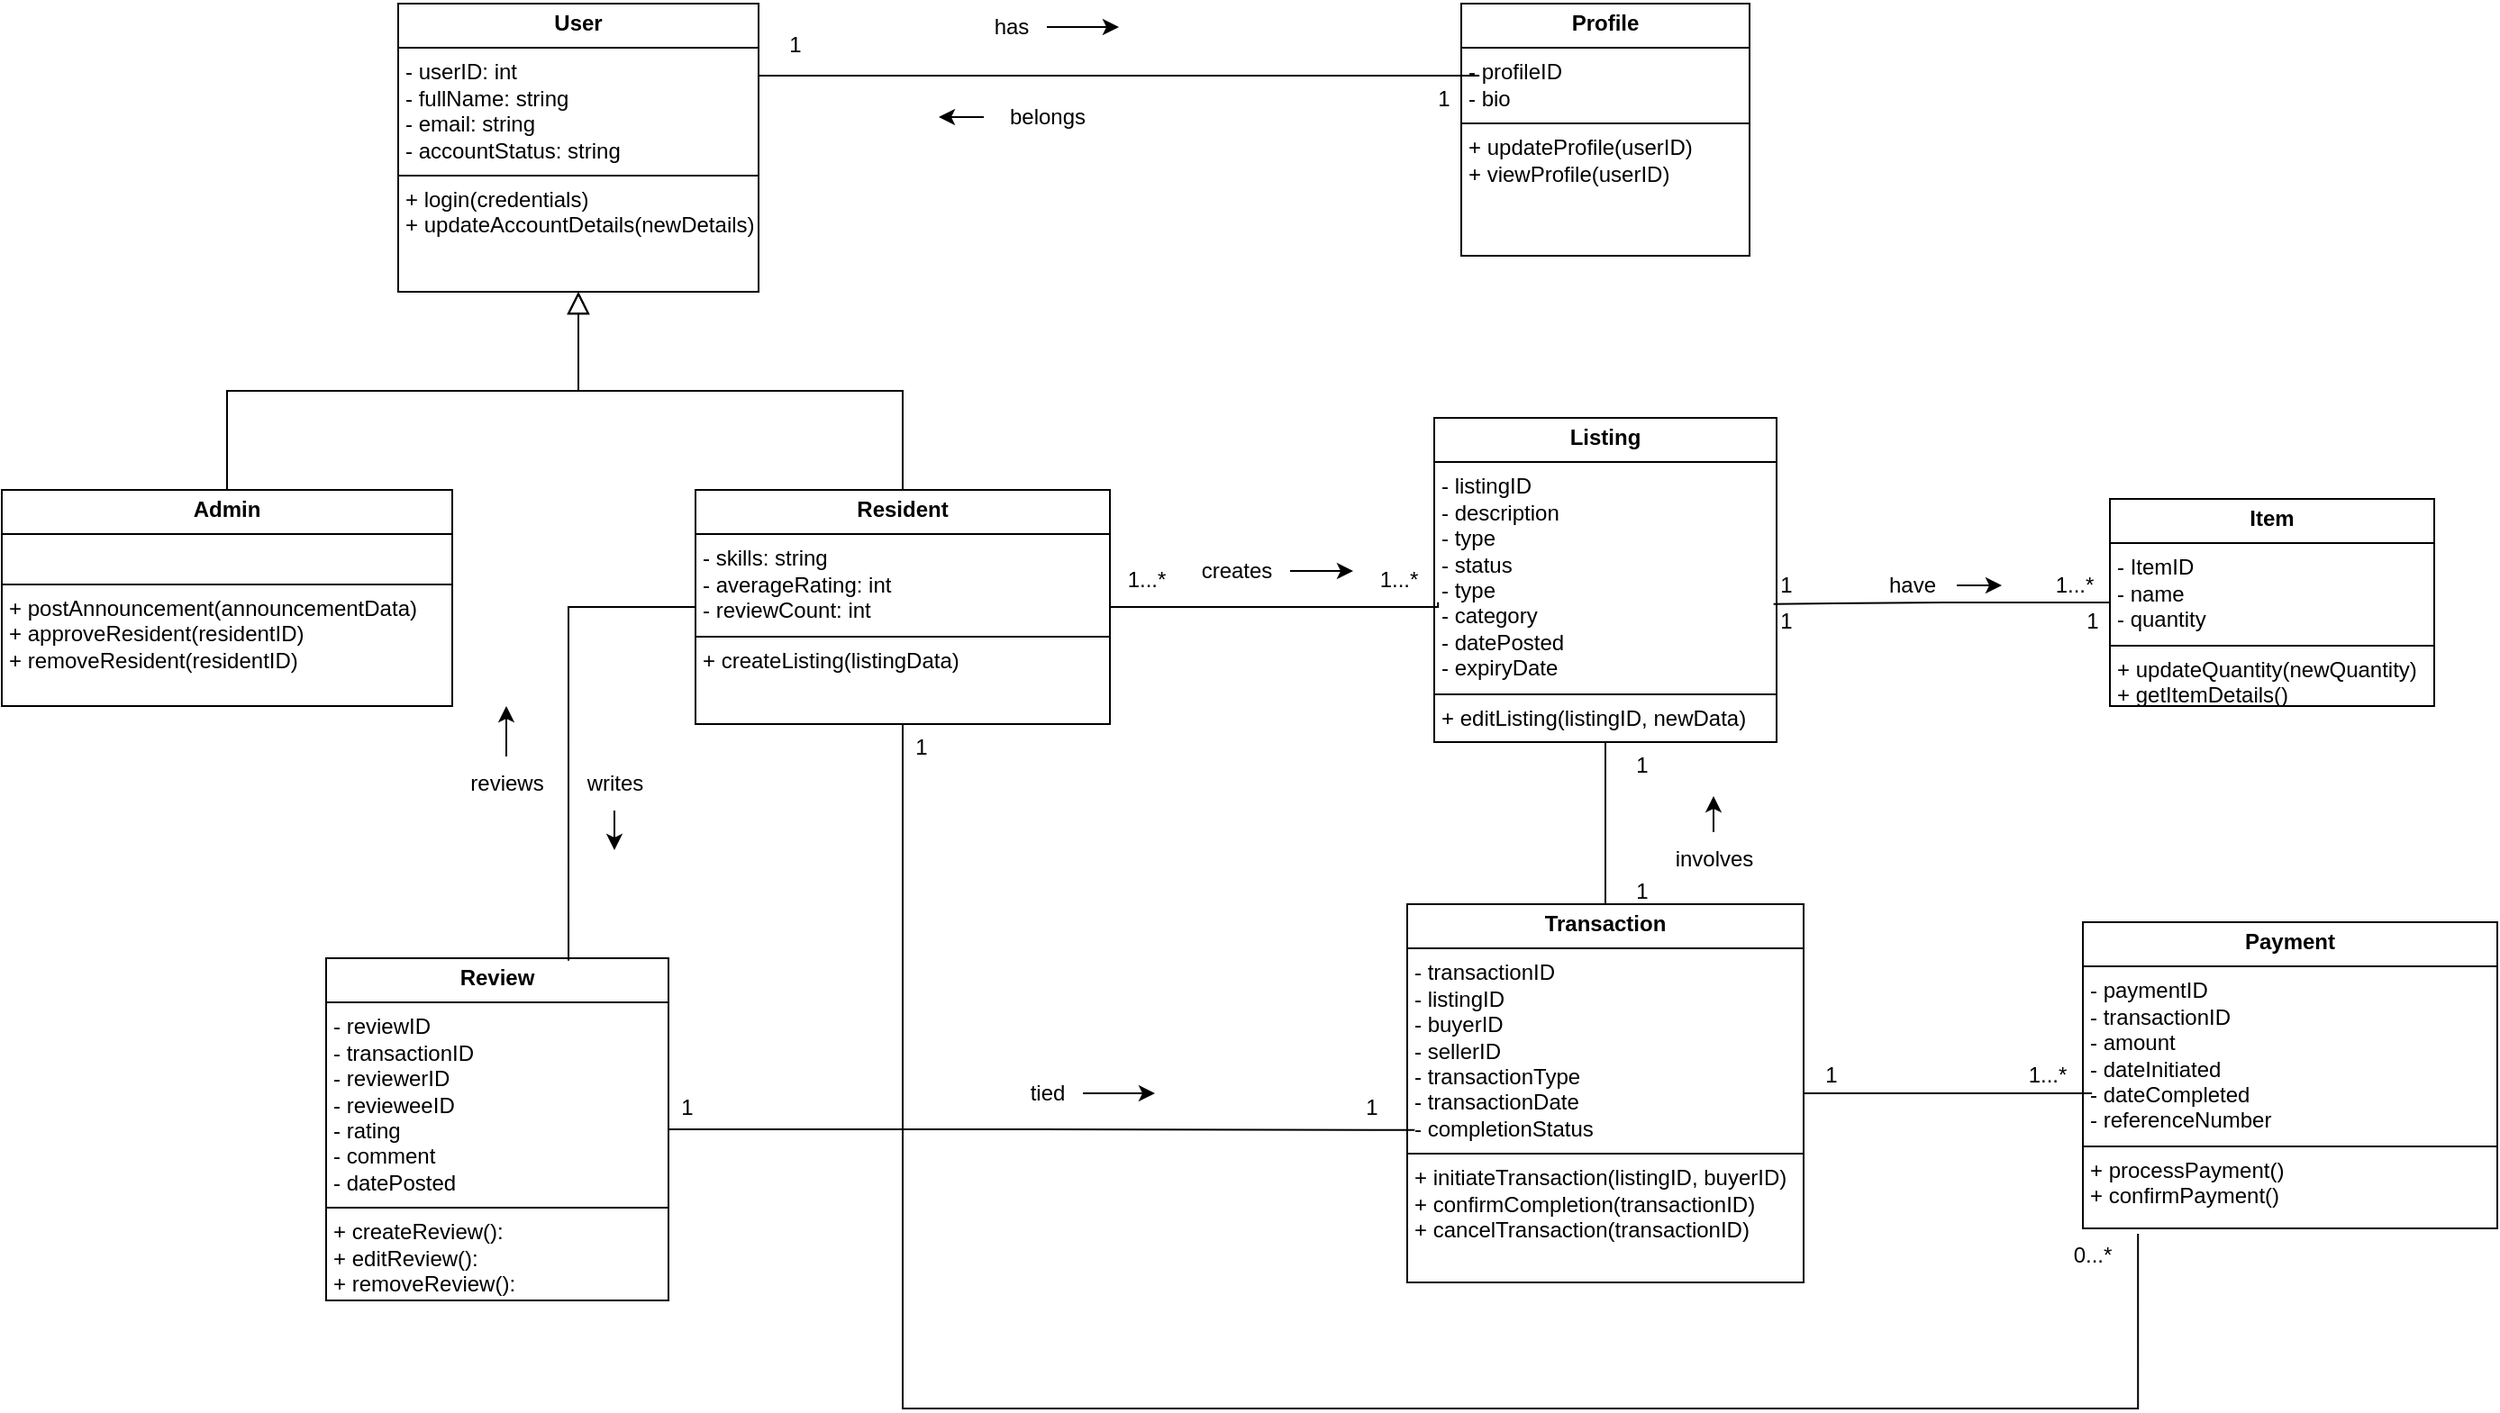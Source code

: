 <mxfile version="28.1.0">
  <diagram name="Page-1" id="MrPPxbSwM024YtDuKW-O">
    <mxGraphModel dx="3399" dy="1163" grid="1" gridSize="10" guides="1" tooltips="1" connect="1" arrows="1" fold="1" page="1" pageScale="1" pageWidth="850" pageHeight="1100" math="0" shadow="0">
      <root>
        <mxCell id="0" />
        <mxCell id="1" parent="0" />
        <mxCell id="lYi7P_-lSk1RdSf29L5r-41" value="&lt;p style=&quot;margin:0px;margin-top:4px;text-align:center;&quot;&gt;&lt;b&gt;User&lt;/b&gt;&lt;/p&gt;&lt;hr size=&quot;1&quot; style=&quot;border-style:solid;&quot;&gt;&lt;p style=&quot;margin:0px;margin-left:4px;&quot;&gt;- userID: int&lt;/p&gt;&lt;p style=&quot;margin:0px;margin-left:4px;&quot;&gt;- fullName: string&lt;/p&gt;&lt;p style=&quot;margin:0px;margin-left:4px;&quot;&gt;- email: string&lt;/p&gt;&lt;p style=&quot;margin:0px;margin-left:4px;&quot;&gt;- accountStatus: string&lt;/p&gt;&lt;hr size=&quot;1&quot; style=&quot;border-style:solid;&quot;&gt;&lt;p style=&quot;margin:0px;margin-left:4px;&quot;&gt;+ login(credentials)&lt;/p&gt;&lt;p style=&quot;margin:0px;margin-left:4px;&quot;&gt;+ updateAccountDetails(newDetails)&lt;/p&gt;&lt;p style=&quot;margin:0px;margin-left:4px;&quot;&gt;&lt;br&gt;&lt;/p&gt;" style="verticalAlign=top;align=left;overflow=fill;html=1;whiteSpace=wrap;" parent="1" vertex="1">
          <mxGeometry x="110" y="170" width="200" height="160" as="geometry" />
        </mxCell>
        <mxCell id="lYi7P_-lSk1RdSf29L5r-52" style="edgeStyle=orthogonalEdgeStyle;rounded=0;orthogonalLoop=1;jettySize=auto;html=1;entryX=0.5;entryY=1;entryDx=0;entryDy=0;endSize=10;endArrow=block;endFill=0;" parent="1" source="lYi7P_-lSk1RdSf29L5r-42" target="lYi7P_-lSk1RdSf29L5r-41" edge="1">
          <mxGeometry relative="1" as="geometry" />
        </mxCell>
        <mxCell id="lYi7P_-lSk1RdSf29L5r-42" value="&lt;p style=&quot;margin:0px;margin-top:4px;text-align:center;&quot;&gt;&lt;b&gt;Admin&lt;/b&gt;&lt;/p&gt;&lt;hr size=&quot;1&quot; style=&quot;border-style:solid;&quot;&gt;&lt;p style=&quot;margin:0px;margin-left:4px;&quot;&gt;&lt;br&gt;&lt;/p&gt;&lt;hr size=&quot;1&quot; style=&quot;border-style:solid;&quot;&gt;&lt;p style=&quot;margin:0px;margin-left:4px;&quot;&gt;+ postAnnouncement(announcementData)&lt;/p&gt;&lt;p style=&quot;margin:0px;margin-left:4px;&quot;&gt;+ approveResident(residentID)&lt;/p&gt;&lt;p style=&quot;margin:0px;margin-left:4px;&quot;&gt;+ removeResident(residentID)&lt;/p&gt;" style="verticalAlign=top;align=left;overflow=fill;html=1;whiteSpace=wrap;" parent="1" vertex="1">
          <mxGeometry x="-110" y="440" width="250" height="120" as="geometry" />
        </mxCell>
        <mxCell id="lYi7P_-lSk1RdSf29L5r-50" style="edgeStyle=orthogonalEdgeStyle;rounded=0;orthogonalLoop=1;jettySize=auto;html=1;entryX=0.5;entryY=1;entryDx=0;entryDy=0;endSize=10;endArrow=block;endFill=0;" parent="1" source="lYi7P_-lSk1RdSf29L5r-43" target="lYi7P_-lSk1RdSf29L5r-41" edge="1">
          <mxGeometry relative="1" as="geometry" />
        </mxCell>
        <mxCell id="lYi7P_-lSk1RdSf29L5r-43" value="&lt;p style=&quot;margin:0px;margin-top:4px;text-align:center;&quot;&gt;&lt;b&gt;Resident&lt;/b&gt;&lt;/p&gt;&lt;hr size=&quot;1&quot; style=&quot;border-style:solid;&quot;&gt;&lt;p style=&quot;margin:0px;margin-left:4px;&quot;&gt;- skills: string&lt;/p&gt;&lt;p style=&quot;margin:0px;margin-left:4px;&quot;&gt;- averageRating: int&lt;/p&gt;&lt;p style=&quot;margin:0px;margin-left:4px;&quot;&gt;- reviewCount: int&lt;/p&gt;&lt;hr size=&quot;1&quot; style=&quot;border-style:solid;&quot;&gt;&lt;p style=&quot;margin:0px;margin-left:4px;&quot;&gt;+ createListing(listingData)&lt;/p&gt;&lt;p style=&quot;margin:0px;margin-left:4px;&quot;&gt;&lt;br&gt;&lt;/p&gt;" style="verticalAlign=top;align=left;overflow=fill;html=1;whiteSpace=wrap;" parent="1" vertex="1">
          <mxGeometry x="275" y="440" width="230" height="130" as="geometry" />
        </mxCell>
        <mxCell id="lYi7P_-lSk1RdSf29L5r-44" value="&lt;p style=&quot;margin:0px;margin-top:4px;text-align:center;&quot;&gt;&lt;b&gt;Profile&lt;/b&gt;&lt;/p&gt;&lt;hr size=&quot;1&quot; style=&quot;border-style:solid;&quot;&gt;&lt;p style=&quot;margin:0px;margin-left:4px;&quot;&gt;- profileID&lt;/p&gt;&lt;p style=&quot;margin:0px;margin-left:4px;&quot;&gt;- bio&lt;/p&gt;&lt;hr size=&quot;1&quot; style=&quot;border-style:solid;&quot;&gt;&lt;p style=&quot;margin:0px;margin-left:4px;&quot;&gt;+ updateProfile(userID)&lt;/p&gt;&lt;p style=&quot;margin:0px;margin-left:4px;&quot;&gt;+ viewProfile(userID)&lt;/p&gt;" style="verticalAlign=top;align=left;overflow=fill;html=1;whiteSpace=wrap;" parent="1" vertex="1">
          <mxGeometry x="700" y="170" width="160" height="140" as="geometry" />
        </mxCell>
        <mxCell id="lYi7P_-lSk1RdSf29L5r-45" value="&lt;p style=&quot;margin:0px;margin-top:4px;text-align:center;&quot;&gt;&lt;b&gt;Listing&lt;/b&gt;&lt;/p&gt;&lt;hr size=&quot;1&quot; style=&quot;border-style:solid;&quot;&gt;&lt;p style=&quot;margin:0px;margin-left:4px;&quot;&gt;- listingID&lt;/p&gt;&lt;p style=&quot;margin:0px;margin-left:4px;&quot;&gt;- description&lt;/p&gt;&lt;p style=&quot;margin:0px;margin-left:4px;&quot;&gt;- type&lt;/p&gt;&lt;p style=&quot;margin:0px;margin-left:4px;&quot;&gt;- status&lt;/p&gt;&lt;p style=&quot;margin:0px;margin-left:4px;&quot;&gt;- type&lt;/p&gt;&lt;p style=&quot;margin:0px;margin-left:4px;&quot;&gt;- category&lt;/p&gt;&lt;p style=&quot;margin:0px;margin-left:4px;&quot;&gt;- datePosted&amp;nbsp;&lt;/p&gt;&lt;p style=&quot;margin:0px;margin-left:4px;&quot;&gt;- expiryDate&lt;/p&gt;&lt;hr size=&quot;1&quot; style=&quot;border-style:solid;&quot;&gt;&lt;p style=&quot;margin:0px;margin-left:4px;&quot;&gt;+ editListing(listingID, newData)&lt;/p&gt;" style="verticalAlign=top;align=left;overflow=fill;html=1;whiteSpace=wrap;" parent="1" vertex="1">
          <mxGeometry x="685" y="400" width="190" height="180" as="geometry" />
        </mxCell>
        <mxCell id="lYi7P_-lSk1RdSf29L5r-55" style="edgeStyle=orthogonalEdgeStyle;rounded=0;orthogonalLoop=1;jettySize=auto;html=1;endArrow=none;endFill=0;" parent="1" source="lYi7P_-lSk1RdSf29L5r-46" target="lYi7P_-lSk1RdSf29L5r-45" edge="1">
          <mxGeometry relative="1" as="geometry" />
        </mxCell>
        <mxCell id="lYi7P_-lSk1RdSf29L5r-46" value="&lt;p style=&quot;margin:0px;margin-top:4px;text-align:center;&quot;&gt;&lt;b&gt;Transaction&lt;/b&gt;&lt;/p&gt;&lt;hr size=&quot;1&quot; style=&quot;border-style:solid;&quot;&gt;&lt;p style=&quot;margin:0px;margin-left:4px;&quot;&gt;- transactionID&lt;/p&gt;&lt;p style=&quot;margin:0px;margin-left:4px;&quot;&gt;- listingID&lt;/p&gt;&lt;p style=&quot;margin:0px;margin-left:4px;&quot;&gt;- buyerID&lt;/p&gt;&lt;p style=&quot;margin:0px;margin-left:4px;&quot;&gt;- sellerID&lt;/p&gt;&lt;p style=&quot;margin:0px;margin-left:4px;&quot;&gt;- transactionType&lt;/p&gt;&lt;p style=&quot;margin:0px;margin-left:4px;&quot;&gt;- transactionDate&lt;/p&gt;&lt;p style=&quot;margin:0px;margin-left:4px;&quot;&gt;- completionStatus&lt;/p&gt;&lt;hr size=&quot;1&quot; style=&quot;border-style:solid;&quot;&gt;&lt;p style=&quot;margin:0px;margin-left:4px;&quot;&gt;+ initiateTransaction(listingID, buyerID)&lt;/p&gt;&lt;p style=&quot;margin:0px;margin-left:4px;&quot;&gt;+ confirmCompletion(transactionID)&lt;/p&gt;&lt;p style=&quot;margin:0px;margin-left:4px;&quot;&gt;+ cancelTransaction(transactionID)&lt;/p&gt;" style="verticalAlign=top;align=left;overflow=fill;html=1;whiteSpace=wrap;" parent="1" vertex="1">
          <mxGeometry x="670" y="670" width="220" height="210" as="geometry" />
        </mxCell>
        <mxCell id="lYi7P_-lSk1RdSf29L5r-47" value="&lt;p style=&quot;margin:0px;margin-top:4px;text-align:center;&quot;&gt;&lt;b&gt;Review&lt;/b&gt;&lt;/p&gt;&lt;hr size=&quot;1&quot; style=&quot;border-style:solid;&quot;&gt;&lt;p style=&quot;margin:0px;margin-left:4px;&quot;&gt;- reviewID&lt;/p&gt;&lt;p style=&quot;margin:0px;margin-left:4px;&quot;&gt;- transactionID&lt;/p&gt;&lt;p style=&quot;margin:0px;margin-left:4px;&quot;&gt;- reviewerID&lt;/p&gt;&lt;p style=&quot;margin:0px;margin-left:4px;&quot;&gt;- revieweeID&lt;/p&gt;&lt;p style=&quot;margin:0px;margin-left:4px;&quot;&gt;- rating&lt;/p&gt;&lt;p style=&quot;margin:0px;margin-left:4px;&quot;&gt;- comment&lt;/p&gt;&lt;p style=&quot;margin:0px;margin-left:4px;&quot;&gt;- datePosted&lt;/p&gt;&lt;hr size=&quot;1&quot; style=&quot;border-style:solid;&quot;&gt;&lt;p style=&quot;margin:0px;margin-left:4px;&quot;&gt;+ createReview():&lt;/p&gt;&lt;p style=&quot;margin:0px;margin-left:4px;&quot;&gt;+ editReview():&lt;/p&gt;&lt;p style=&quot;margin:0px;margin-left:4px;&quot;&gt;+ removeReview():&lt;/p&gt;" style="verticalAlign=top;align=left;overflow=fill;html=1;whiteSpace=wrap;" parent="1" vertex="1">
          <mxGeometry x="70" y="700" width="190" height="190" as="geometry" />
        </mxCell>
        <mxCell id="lYi7P_-lSk1RdSf29L5r-49" value="&lt;p style=&quot;margin:0px;margin-top:4px;text-align:center;&quot;&gt;&lt;b&gt;Payment&lt;/b&gt;&lt;/p&gt;&lt;hr size=&quot;1&quot; style=&quot;border-style:solid;&quot;&gt;&lt;p style=&quot;margin:0px;margin-left:4px;&quot;&gt;- paymentID&lt;/p&gt;&lt;p style=&quot;margin:0px;margin-left:4px;&quot;&gt;- transactionID&lt;/p&gt;&lt;p style=&quot;margin:0px;margin-left:4px;&quot;&gt;- amount&lt;/p&gt;&lt;p style=&quot;margin:0px;margin-left:4px;&quot;&gt;- dateInitiated&lt;/p&gt;&lt;p style=&quot;margin:0px;margin-left:4px;&quot;&gt;- dateCompleted&lt;/p&gt;&lt;p style=&quot;margin:0px;margin-left:4px;&quot;&gt;- referenceNumber&lt;/p&gt;&lt;hr size=&quot;1&quot; style=&quot;border-style:solid;&quot;&gt;&lt;p style=&quot;margin:0px;margin-left:4px;&quot;&gt;+ processPayment()&lt;/p&gt;&lt;p style=&quot;margin:0px;margin-left:4px;&quot;&gt;+ confirmPayment()&lt;/p&gt;" style="verticalAlign=top;align=left;overflow=fill;html=1;whiteSpace=wrap;" parent="1" vertex="1">
          <mxGeometry x="1045" y="680" width="230" height="170" as="geometry" />
        </mxCell>
        <mxCell id="lYi7P_-lSk1RdSf29L5r-53" style="edgeStyle=orthogonalEdgeStyle;rounded=0;orthogonalLoop=1;jettySize=auto;html=1;exitX=1;exitY=0.25;exitDx=0;exitDy=0;entryX=0.063;entryY=0.286;entryDx=0;entryDy=0;entryPerimeter=0;endArrow=none;endFill=0;" parent="1" source="lYi7P_-lSk1RdSf29L5r-41" target="lYi7P_-lSk1RdSf29L5r-44" edge="1">
          <mxGeometry relative="1" as="geometry" />
        </mxCell>
        <mxCell id="lYi7P_-lSk1RdSf29L5r-57" style="edgeStyle=orthogonalEdgeStyle;rounded=0;orthogonalLoop=1;jettySize=auto;html=1;entryX=0.022;entryY=0.559;entryDx=0;entryDy=0;entryPerimeter=0;endArrow=none;endFill=0;" parent="1" source="lYi7P_-lSk1RdSf29L5r-46" target="lYi7P_-lSk1RdSf29L5r-49" edge="1">
          <mxGeometry relative="1" as="geometry" />
        </mxCell>
        <mxCell id="OeGCY2YGzfDxdRpGvhzc-1" value="1" style="text;html=1;align=center;verticalAlign=middle;resizable=0;points=[];autosize=1;strokeColor=none;fillColor=none;" vertex="1" parent="1">
          <mxGeometry x="315" y="178" width="30" height="30" as="geometry" />
        </mxCell>
        <mxCell id="OeGCY2YGzfDxdRpGvhzc-2" value="1" style="text;html=1;align=center;verticalAlign=middle;resizable=0;points=[];autosize=1;strokeColor=none;fillColor=none;" vertex="1" parent="1">
          <mxGeometry x="675" y="208" width="30" height="30" as="geometry" />
        </mxCell>
        <mxCell id="OeGCY2YGzfDxdRpGvhzc-4" style="edgeStyle=orthogonalEdgeStyle;rounded=0;orthogonalLoop=1;jettySize=auto;html=1;" edge="1" parent="1" source="OeGCY2YGzfDxdRpGvhzc-3">
          <mxGeometry relative="1" as="geometry">
            <mxPoint x="510" y="183" as="targetPoint" />
          </mxGeometry>
        </mxCell>
        <mxCell id="OeGCY2YGzfDxdRpGvhzc-3" value="has" style="text;html=1;align=center;verticalAlign=middle;resizable=0;points=[];autosize=1;strokeColor=none;fillColor=none;" vertex="1" parent="1">
          <mxGeometry x="430" y="168" width="40" height="30" as="geometry" />
        </mxCell>
        <mxCell id="OeGCY2YGzfDxdRpGvhzc-6" style="edgeStyle=orthogonalEdgeStyle;rounded=0;orthogonalLoop=1;jettySize=auto;html=1;" edge="1" parent="1" source="OeGCY2YGzfDxdRpGvhzc-5">
          <mxGeometry relative="1" as="geometry">
            <mxPoint x="410" y="233" as="targetPoint" />
          </mxGeometry>
        </mxCell>
        <mxCell id="OeGCY2YGzfDxdRpGvhzc-5" value="belongs" style="text;html=1;align=center;verticalAlign=middle;resizable=0;points=[];autosize=1;strokeColor=none;fillColor=none;" vertex="1" parent="1">
          <mxGeometry x="435" y="218" width="70" height="30" as="geometry" />
        </mxCell>
        <mxCell id="OeGCY2YGzfDxdRpGvhzc-8" style="edgeStyle=orthogonalEdgeStyle;rounded=0;orthogonalLoop=1;jettySize=auto;html=1;entryX=0.011;entryY=0.569;entryDx=0;entryDy=0;entryPerimeter=0;endArrow=none;endFill=0;" edge="1" parent="1" source="lYi7P_-lSk1RdSf29L5r-43" target="lYi7P_-lSk1RdSf29L5r-45">
          <mxGeometry relative="1" as="geometry">
            <Array as="points">
              <mxPoint x="687" y="505" />
            </Array>
          </mxGeometry>
        </mxCell>
        <mxCell id="OeGCY2YGzfDxdRpGvhzc-9" value="1...*" style="text;html=1;align=center;verticalAlign=middle;resizable=0;points=[];autosize=1;strokeColor=none;fillColor=none;" vertex="1" parent="1">
          <mxGeometry x="505" y="475" width="40" height="30" as="geometry" />
        </mxCell>
        <mxCell id="OeGCY2YGzfDxdRpGvhzc-10" value="1...*" style="text;html=1;align=center;verticalAlign=middle;resizable=0;points=[];autosize=1;strokeColor=none;fillColor=none;" vertex="1" parent="1">
          <mxGeometry x="645" y="475" width="40" height="30" as="geometry" />
        </mxCell>
        <mxCell id="OeGCY2YGzfDxdRpGvhzc-12" style="edgeStyle=orthogonalEdgeStyle;rounded=0;orthogonalLoop=1;jettySize=auto;html=1;" edge="1" parent="1" source="OeGCY2YGzfDxdRpGvhzc-11">
          <mxGeometry relative="1" as="geometry">
            <mxPoint x="640" y="485" as="targetPoint" />
          </mxGeometry>
        </mxCell>
        <mxCell id="OeGCY2YGzfDxdRpGvhzc-11" value="creates" style="text;html=1;align=center;verticalAlign=middle;resizable=0;points=[];autosize=1;strokeColor=none;fillColor=none;" vertex="1" parent="1">
          <mxGeometry x="545" y="470" width="60" height="30" as="geometry" />
        </mxCell>
        <mxCell id="OeGCY2YGzfDxdRpGvhzc-13" value="1" style="text;html=1;align=center;verticalAlign=middle;resizable=0;points=[];autosize=1;strokeColor=none;fillColor=none;" vertex="1" parent="1">
          <mxGeometry x="785" y="578" width="30" height="30" as="geometry" />
        </mxCell>
        <mxCell id="OeGCY2YGzfDxdRpGvhzc-14" value="1" style="text;html=1;align=center;verticalAlign=middle;resizable=0;points=[];autosize=1;strokeColor=none;fillColor=none;" vertex="1" parent="1">
          <mxGeometry x="785" y="648" width="30" height="30" as="geometry" />
        </mxCell>
        <mxCell id="OeGCY2YGzfDxdRpGvhzc-16" style="edgeStyle=orthogonalEdgeStyle;rounded=0;orthogonalLoop=1;jettySize=auto;html=1;" edge="1" parent="1" source="OeGCY2YGzfDxdRpGvhzc-15">
          <mxGeometry relative="1" as="geometry">
            <mxPoint x="840" y="610.0" as="targetPoint" />
          </mxGeometry>
        </mxCell>
        <mxCell id="OeGCY2YGzfDxdRpGvhzc-15" value="involves" style="text;html=1;align=center;verticalAlign=middle;resizable=0;points=[];autosize=1;strokeColor=none;fillColor=none;" vertex="1" parent="1">
          <mxGeometry x="805" y="630" width="70" height="30" as="geometry" />
        </mxCell>
        <mxCell id="OeGCY2YGzfDxdRpGvhzc-17" value="1" style="text;html=1;align=center;verticalAlign=middle;resizable=0;points=[];autosize=1;strokeColor=none;fillColor=none;" vertex="1" parent="1">
          <mxGeometry x="890" y="750" width="30" height="30" as="geometry" />
        </mxCell>
        <mxCell id="OeGCY2YGzfDxdRpGvhzc-18" value="1...*" style="text;html=1;align=center;verticalAlign=middle;resizable=0;points=[];autosize=1;strokeColor=none;fillColor=none;" vertex="1" parent="1">
          <mxGeometry x="1005" y="750" width="40" height="30" as="geometry" />
        </mxCell>
        <mxCell id="OeGCY2YGzfDxdRpGvhzc-19" style="edgeStyle=orthogonalEdgeStyle;rounded=0;orthogonalLoop=1;jettySize=auto;html=1;entryX=0.019;entryY=0.597;entryDx=0;entryDy=0;entryPerimeter=0;endArrow=none;endFill=0;" edge="1" parent="1" source="lYi7P_-lSk1RdSf29L5r-47" target="lYi7P_-lSk1RdSf29L5r-46">
          <mxGeometry relative="1" as="geometry" />
        </mxCell>
        <mxCell id="OeGCY2YGzfDxdRpGvhzc-20" value="1" style="text;html=1;align=center;verticalAlign=middle;resizable=0;points=[];autosize=1;strokeColor=none;fillColor=none;" vertex="1" parent="1">
          <mxGeometry x="255" y="768" width="30" height="30" as="geometry" />
        </mxCell>
        <mxCell id="OeGCY2YGzfDxdRpGvhzc-21" value="1" style="text;html=1;align=center;verticalAlign=middle;resizable=0;points=[];autosize=1;strokeColor=none;fillColor=none;" vertex="1" parent="1">
          <mxGeometry x="635" y="768" width="30" height="30" as="geometry" />
        </mxCell>
        <mxCell id="OeGCY2YGzfDxdRpGvhzc-22" style="edgeStyle=orthogonalEdgeStyle;rounded=0;orthogonalLoop=1;jettySize=auto;html=1;entryX=0.133;entryY=1.018;entryDx=0;entryDy=0;entryPerimeter=0;exitX=0.5;exitY=1;exitDx=0;exitDy=0;endArrow=none;endFill=0;" edge="1" parent="1" source="lYi7P_-lSk1RdSf29L5r-43" target="lYi7P_-lSk1RdSf29L5r-49">
          <mxGeometry relative="1" as="geometry">
            <Array as="points">
              <mxPoint x="390" y="950" />
              <mxPoint x="1076" y="950" />
            </Array>
          </mxGeometry>
        </mxCell>
        <mxCell id="OeGCY2YGzfDxdRpGvhzc-23" value="1" style="text;html=1;align=center;verticalAlign=middle;resizable=0;points=[];autosize=1;strokeColor=none;fillColor=none;" vertex="1" parent="1">
          <mxGeometry x="385" y="568" width="30" height="30" as="geometry" />
        </mxCell>
        <mxCell id="OeGCY2YGzfDxdRpGvhzc-25" style="edgeStyle=orthogonalEdgeStyle;rounded=0;orthogonalLoop=1;jettySize=auto;html=1;" edge="1" parent="1" source="OeGCY2YGzfDxdRpGvhzc-24">
          <mxGeometry relative="1" as="geometry">
            <mxPoint x="530" y="775" as="targetPoint" />
          </mxGeometry>
        </mxCell>
        <mxCell id="OeGCY2YGzfDxdRpGvhzc-24" value="tied" style="text;html=1;align=center;verticalAlign=middle;resizable=0;points=[];autosize=1;strokeColor=none;fillColor=none;" vertex="1" parent="1">
          <mxGeometry x="450" y="760" width="40" height="30" as="geometry" />
        </mxCell>
        <mxCell id="OeGCY2YGzfDxdRpGvhzc-26" value="0...*" style="text;html=1;align=center;verticalAlign=middle;resizable=0;points=[];autosize=1;strokeColor=none;fillColor=none;" vertex="1" parent="1">
          <mxGeometry x="1030" y="850" width="40" height="30" as="geometry" />
        </mxCell>
        <mxCell id="OeGCY2YGzfDxdRpGvhzc-27" style="edgeStyle=orthogonalEdgeStyle;rounded=0;orthogonalLoop=1;jettySize=auto;html=1;entryX=0.708;entryY=0.007;entryDx=0;entryDy=0;entryPerimeter=0;endArrow=none;endFill=0;" edge="1" parent="1" source="lYi7P_-lSk1RdSf29L5r-43" target="lYi7P_-lSk1RdSf29L5r-47">
          <mxGeometry relative="1" as="geometry" />
        </mxCell>
        <mxCell id="OeGCY2YGzfDxdRpGvhzc-29" style="edgeStyle=orthogonalEdgeStyle;rounded=0;orthogonalLoop=1;jettySize=auto;html=1;" edge="1" parent="1" source="OeGCY2YGzfDxdRpGvhzc-28">
          <mxGeometry relative="1" as="geometry">
            <mxPoint x="230.0" y="640" as="targetPoint" />
          </mxGeometry>
        </mxCell>
        <mxCell id="OeGCY2YGzfDxdRpGvhzc-28" value="writes" style="text;html=1;align=center;verticalAlign=middle;resizable=0;points=[];autosize=1;strokeColor=none;fillColor=none;" vertex="1" parent="1">
          <mxGeometry x="205" y="588" width="50" height="30" as="geometry" />
        </mxCell>
        <mxCell id="OeGCY2YGzfDxdRpGvhzc-31" style="edgeStyle=orthogonalEdgeStyle;rounded=0;orthogonalLoop=1;jettySize=auto;html=1;" edge="1" parent="1" source="OeGCY2YGzfDxdRpGvhzc-30">
          <mxGeometry relative="1" as="geometry">
            <mxPoint x="170.0" y="560" as="targetPoint" />
          </mxGeometry>
        </mxCell>
        <mxCell id="OeGCY2YGzfDxdRpGvhzc-30" value="reviews" style="text;html=1;align=center;verticalAlign=middle;resizable=0;points=[];autosize=1;strokeColor=none;fillColor=none;" vertex="1" parent="1">
          <mxGeometry x="140" y="588" width="60" height="30" as="geometry" />
        </mxCell>
        <mxCell id="OeGCY2YGzfDxdRpGvhzc-32" value="&lt;p style=&quot;margin:0px;margin-top:4px;text-align:center;&quot;&gt;&lt;b&gt;Item&lt;/b&gt;&lt;/p&gt;&lt;hr size=&quot;1&quot; style=&quot;border-style:solid;&quot;&gt;&lt;p style=&quot;margin:0px;margin-left:4px;&quot;&gt;- ItemID&lt;/p&gt;&lt;p style=&quot;margin:0px;margin-left:4px;&quot;&gt;- name&lt;/p&gt;&lt;p style=&quot;margin:0px;margin-left:4px;&quot;&gt;- quantity&lt;/p&gt;&lt;hr size=&quot;1&quot; style=&quot;border-style:solid;&quot;&gt;&lt;p style=&quot;margin:0px;margin-left:4px;&quot;&gt;+ updateQuantity(newQuantity)&lt;/p&gt;&lt;p style=&quot;margin:0px;margin-left:4px;&quot;&gt;+ getItemDetails()&lt;/p&gt;" style="verticalAlign=top;align=left;overflow=fill;html=1;whiteSpace=wrap;" vertex="1" parent="1">
          <mxGeometry x="1060" y="445" width="180" height="115" as="geometry" />
        </mxCell>
        <mxCell id="OeGCY2YGzfDxdRpGvhzc-33" style="edgeStyle=orthogonalEdgeStyle;rounded=0;orthogonalLoop=1;jettySize=auto;html=1;entryX=0.991;entryY=0.574;entryDx=0;entryDy=0;entryPerimeter=0;endArrow=none;endFill=0;" edge="1" parent="1" source="OeGCY2YGzfDxdRpGvhzc-32" target="lYi7P_-lSk1RdSf29L5r-45">
          <mxGeometry relative="1" as="geometry" />
        </mxCell>
        <mxCell id="OeGCY2YGzfDxdRpGvhzc-34" value="1" style="text;html=1;align=center;verticalAlign=middle;resizable=0;points=[];autosize=1;strokeColor=none;fillColor=none;" vertex="1" parent="1">
          <mxGeometry x="865" y="478" width="30" height="30" as="geometry" />
        </mxCell>
        <mxCell id="OeGCY2YGzfDxdRpGvhzc-35" value="1...*" style="text;html=1;align=center;verticalAlign=middle;resizable=0;points=[];autosize=1;strokeColor=none;fillColor=none;" vertex="1" parent="1">
          <mxGeometry x="1020" y="478" width="40" height="30" as="geometry" />
        </mxCell>
        <mxCell id="OeGCY2YGzfDxdRpGvhzc-36" value="1" style="text;html=1;align=center;verticalAlign=middle;resizable=0;points=[];autosize=1;strokeColor=none;fillColor=none;" vertex="1" parent="1">
          <mxGeometry x="1035" y="498" width="30" height="30" as="geometry" />
        </mxCell>
        <mxCell id="OeGCY2YGzfDxdRpGvhzc-37" value="1" style="text;html=1;align=center;verticalAlign=middle;resizable=0;points=[];autosize=1;strokeColor=none;fillColor=none;" vertex="1" parent="1">
          <mxGeometry x="865" y="498" width="30" height="30" as="geometry" />
        </mxCell>
        <mxCell id="OeGCY2YGzfDxdRpGvhzc-39" style="edgeStyle=orthogonalEdgeStyle;rounded=0;orthogonalLoop=1;jettySize=auto;html=1;" edge="1" parent="1" source="OeGCY2YGzfDxdRpGvhzc-38">
          <mxGeometry relative="1" as="geometry">
            <mxPoint x="1000" y="493" as="targetPoint" />
          </mxGeometry>
        </mxCell>
        <mxCell id="OeGCY2YGzfDxdRpGvhzc-38" value="have" style="text;html=1;align=center;verticalAlign=middle;resizable=0;points=[];autosize=1;strokeColor=none;fillColor=none;" vertex="1" parent="1">
          <mxGeometry x="925" y="478" width="50" height="30" as="geometry" />
        </mxCell>
      </root>
    </mxGraphModel>
  </diagram>
</mxfile>

